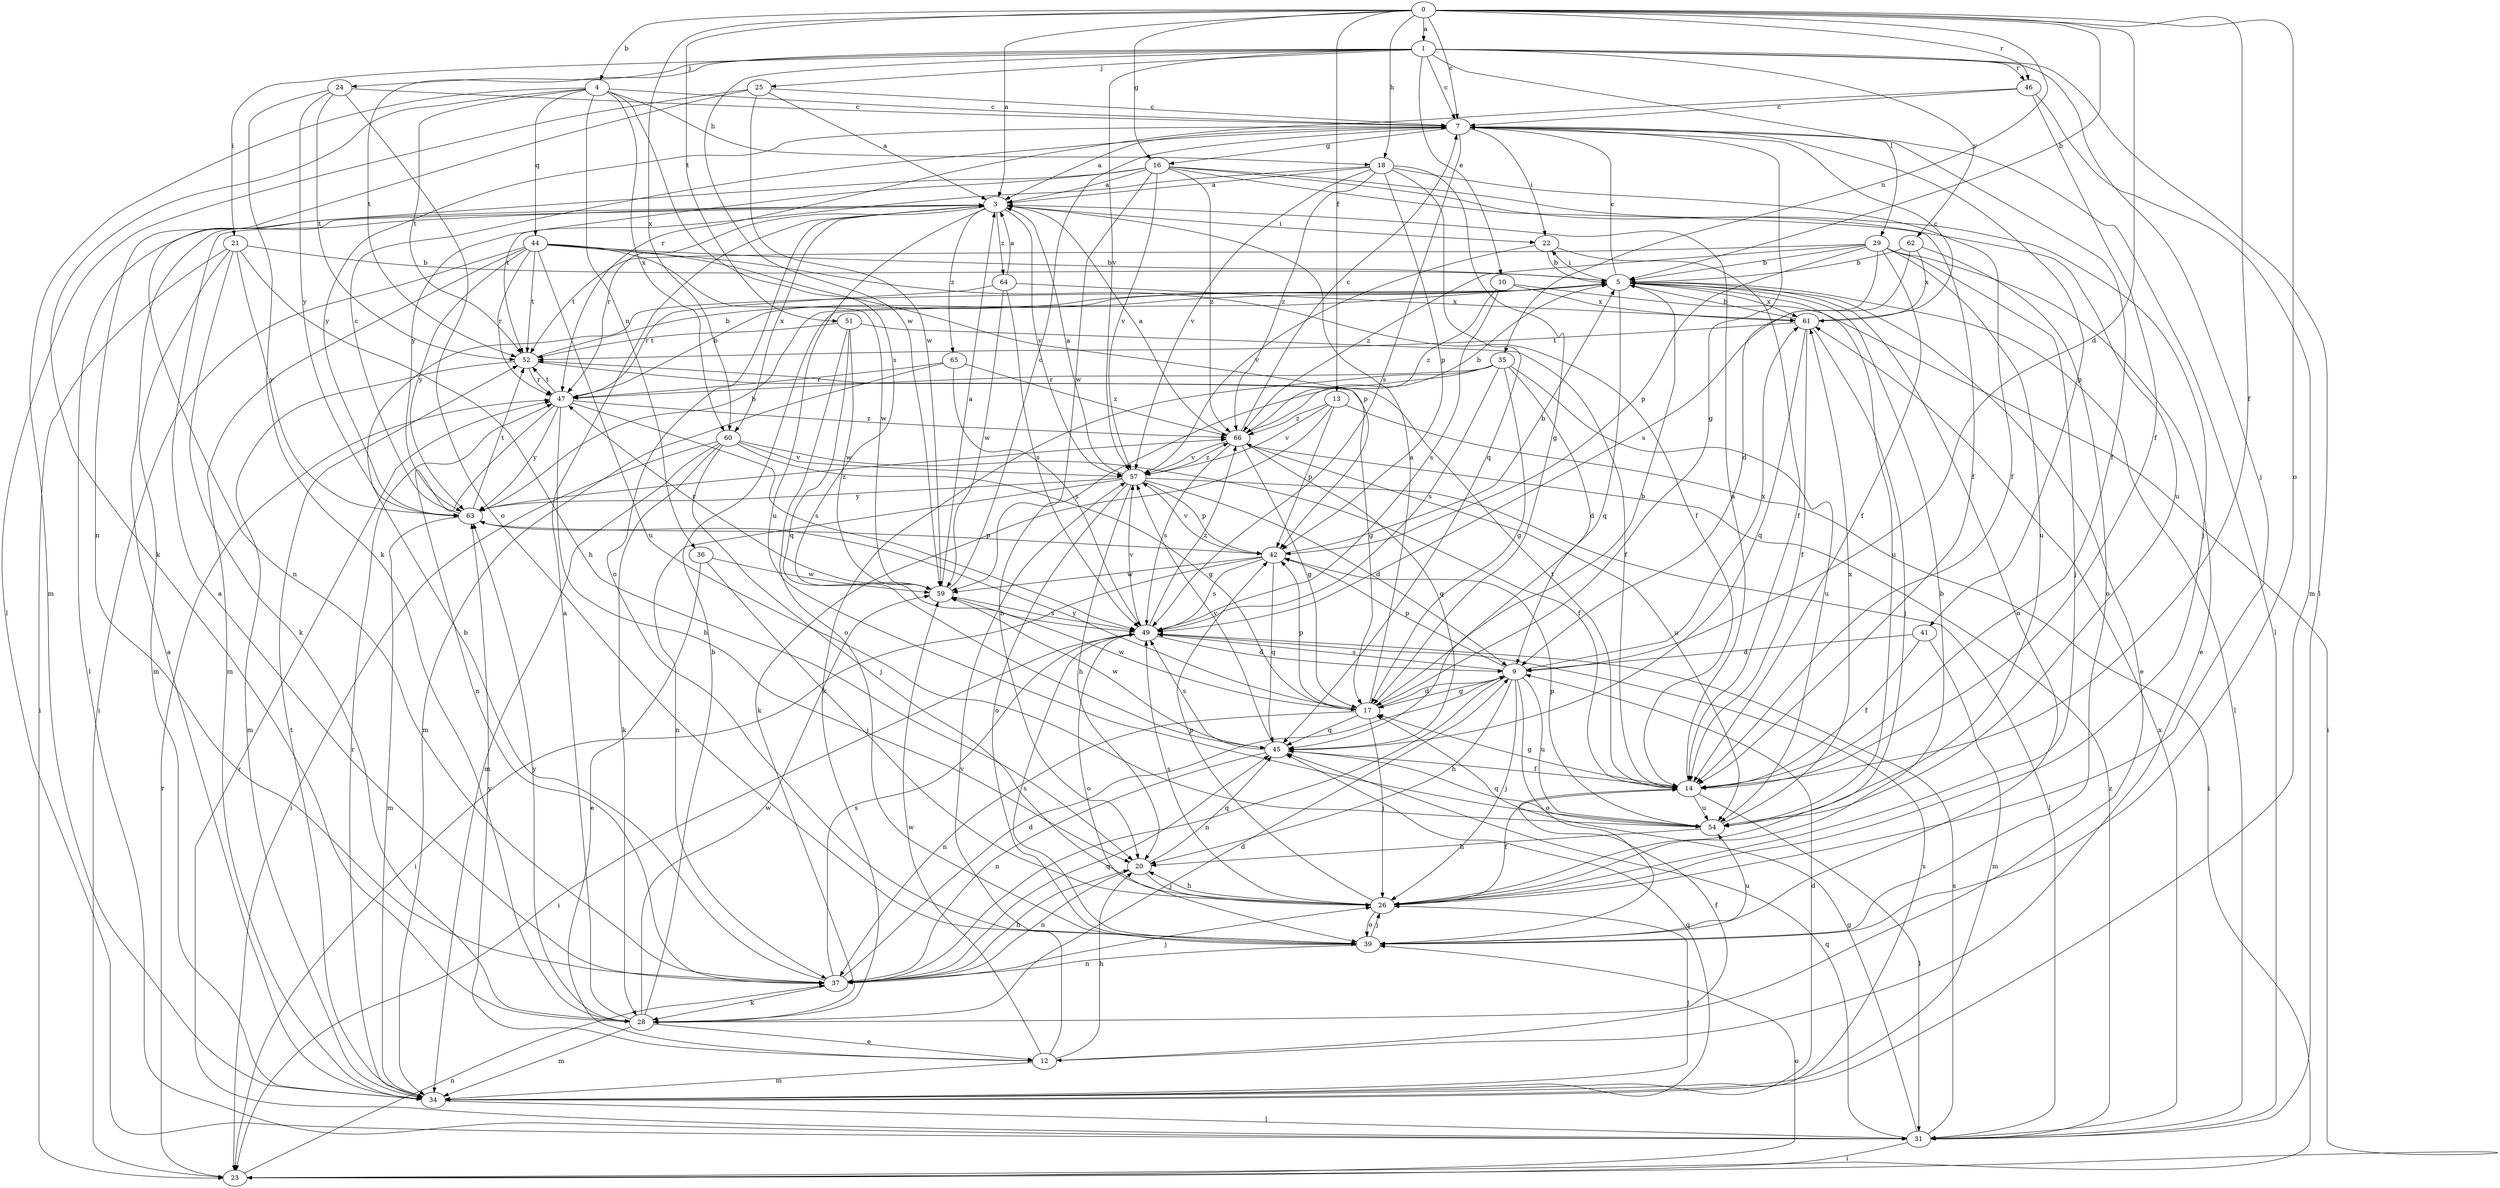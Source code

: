 strict digraph  {
0;
1;
3;
4;
5;
7;
9;
10;
12;
13;
14;
16;
17;
18;
20;
21;
22;
23;
24;
25;
26;
28;
29;
31;
34;
35;
36;
37;
39;
41;
42;
44;
45;
46;
47;
49;
51;
52;
54;
57;
59;
60;
61;
62;
63;
64;
65;
66;
0 -> 1  [label=a];
0 -> 3  [label=a];
0 -> 4  [label=b];
0 -> 5  [label=b];
0 -> 7  [label=c];
0 -> 9  [label=d];
0 -> 13  [label=f];
0 -> 14  [label=f];
0 -> 16  [label=g];
0 -> 18  [label=h];
0 -> 35  [label=n];
0 -> 39  [label=o];
0 -> 46  [label=r];
0 -> 51  [label=t];
0 -> 60  [label=x];
1 -> 7  [label=c];
1 -> 10  [label=e];
1 -> 21  [label=i];
1 -> 24  [label=j];
1 -> 25  [label=j];
1 -> 26  [label=j];
1 -> 29  [label=l];
1 -> 31  [label=l];
1 -> 46  [label=r];
1 -> 52  [label=t];
1 -> 57  [label=v];
1 -> 59  [label=w];
1 -> 62  [label=y];
3 -> 22  [label=i];
3 -> 31  [label=l];
3 -> 39  [label=o];
3 -> 47  [label=r];
3 -> 54  [label=u];
3 -> 57  [label=v];
3 -> 60  [label=x];
3 -> 64  [label=z];
3 -> 65  [label=z];
4 -> 7  [label=c];
4 -> 18  [label=h];
4 -> 28  [label=k];
4 -> 34  [label=m];
4 -> 36  [label=n];
4 -> 44  [label=q];
4 -> 49  [label=s];
4 -> 52  [label=t];
4 -> 60  [label=x];
5 -> 7  [label=c];
5 -> 12  [label=e];
5 -> 22  [label=i];
5 -> 31  [label=l];
5 -> 39  [label=o];
5 -> 45  [label=q];
5 -> 54  [label=u];
5 -> 61  [label=x];
7 -> 3  [label=a];
7 -> 14  [label=f];
7 -> 16  [label=g];
7 -> 17  [label=g];
7 -> 22  [label=i];
7 -> 31  [label=l];
7 -> 41  [label=p];
7 -> 49  [label=s];
7 -> 63  [label=y];
9 -> 17  [label=g];
9 -> 20  [label=h];
9 -> 26  [label=j];
9 -> 37  [label=n];
9 -> 39  [label=o];
9 -> 42  [label=p];
9 -> 49  [label=s];
9 -> 54  [label=u];
9 -> 61  [label=x];
10 -> 23  [label=i];
10 -> 49  [label=s];
10 -> 61  [label=x];
10 -> 66  [label=z];
12 -> 20  [label=h];
12 -> 34  [label=m];
12 -> 57  [label=v];
12 -> 59  [label=w];
12 -> 63  [label=y];
13 -> 23  [label=i];
13 -> 28  [label=k];
13 -> 42  [label=p];
13 -> 57  [label=v];
13 -> 66  [label=z];
14 -> 3  [label=a];
14 -> 17  [label=g];
14 -> 31  [label=l];
14 -> 52  [label=t];
14 -> 54  [label=u];
16 -> 3  [label=a];
16 -> 14  [label=f];
16 -> 26  [label=j];
16 -> 37  [label=n];
16 -> 54  [label=u];
16 -> 57  [label=v];
16 -> 59  [label=w];
16 -> 63  [label=y];
16 -> 66  [label=z];
17 -> 3  [label=a];
17 -> 5  [label=b];
17 -> 9  [label=d];
17 -> 26  [label=j];
17 -> 37  [label=n];
17 -> 42  [label=p];
17 -> 45  [label=q];
17 -> 59  [label=w];
17 -> 63  [label=y];
18 -> 3  [label=a];
18 -> 14  [label=f];
18 -> 17  [label=g];
18 -> 42  [label=p];
18 -> 45  [label=q];
18 -> 52  [label=t];
18 -> 57  [label=v];
18 -> 66  [label=z];
20 -> 26  [label=j];
20 -> 37  [label=n];
20 -> 45  [label=q];
21 -> 5  [label=b];
21 -> 20  [label=h];
21 -> 23  [label=i];
21 -> 28  [label=k];
21 -> 34  [label=m];
21 -> 63  [label=y];
22 -> 5  [label=b];
22 -> 14  [label=f];
22 -> 57  [label=v];
23 -> 37  [label=n];
23 -> 39  [label=o];
23 -> 47  [label=r];
24 -> 7  [label=c];
24 -> 28  [label=k];
24 -> 39  [label=o];
24 -> 52  [label=t];
24 -> 63  [label=y];
25 -> 3  [label=a];
25 -> 7  [label=c];
25 -> 31  [label=l];
25 -> 37  [label=n];
25 -> 59  [label=w];
26 -> 5  [label=b];
26 -> 14  [label=f];
26 -> 20  [label=h];
26 -> 39  [label=o];
26 -> 42  [label=p];
26 -> 49  [label=s];
28 -> 3  [label=a];
28 -> 5  [label=b];
28 -> 9  [label=d];
28 -> 12  [label=e];
28 -> 14  [label=f];
28 -> 34  [label=m];
28 -> 59  [label=w];
28 -> 63  [label=y];
29 -> 5  [label=b];
29 -> 9  [label=d];
29 -> 12  [label=e];
29 -> 14  [label=f];
29 -> 26  [label=j];
29 -> 42  [label=p];
29 -> 52  [label=t];
29 -> 54  [label=u];
29 -> 66  [label=z];
31 -> 17  [label=g];
31 -> 23  [label=i];
31 -> 45  [label=q];
31 -> 47  [label=r];
31 -> 49  [label=s];
31 -> 61  [label=x];
31 -> 66  [label=z];
34 -> 3  [label=a];
34 -> 9  [label=d];
34 -> 26  [label=j];
34 -> 31  [label=l];
34 -> 45  [label=q];
34 -> 47  [label=r];
34 -> 49  [label=s];
34 -> 52  [label=t];
35 -> 9  [label=d];
35 -> 17  [label=g];
35 -> 20  [label=h];
35 -> 28  [label=k];
35 -> 47  [label=r];
35 -> 49  [label=s];
35 -> 54  [label=u];
36 -> 12  [label=e];
36 -> 26  [label=j];
36 -> 59  [label=w];
37 -> 3  [label=a];
37 -> 5  [label=b];
37 -> 9  [label=d];
37 -> 20  [label=h];
37 -> 26  [label=j];
37 -> 28  [label=k];
37 -> 45  [label=q];
37 -> 49  [label=s];
39 -> 26  [label=j];
39 -> 37  [label=n];
39 -> 49  [label=s];
39 -> 54  [label=u];
41 -> 9  [label=d];
41 -> 14  [label=f];
41 -> 34  [label=m];
42 -> 5  [label=b];
42 -> 23  [label=i];
42 -> 45  [label=q];
42 -> 49  [label=s];
42 -> 57  [label=v];
42 -> 59  [label=w];
44 -> 5  [label=b];
44 -> 14  [label=f];
44 -> 23  [label=i];
44 -> 34  [label=m];
44 -> 42  [label=p];
44 -> 47  [label=r];
44 -> 52  [label=t];
44 -> 54  [label=u];
44 -> 59  [label=w];
44 -> 63  [label=y];
45 -> 14  [label=f];
45 -> 37  [label=n];
45 -> 49  [label=s];
45 -> 57  [label=v];
45 -> 59  [label=w];
46 -> 7  [label=c];
46 -> 14  [label=f];
46 -> 34  [label=m];
46 -> 47  [label=r];
47 -> 5  [label=b];
47 -> 20  [label=h];
47 -> 37  [label=n];
47 -> 49  [label=s];
47 -> 52  [label=t];
47 -> 63  [label=y];
47 -> 66  [label=z];
49 -> 9  [label=d];
49 -> 23  [label=i];
49 -> 39  [label=o];
49 -> 57  [label=v];
49 -> 66  [label=z];
51 -> 14  [label=f];
51 -> 39  [label=o];
51 -> 45  [label=q];
51 -> 52  [label=t];
51 -> 59  [label=w];
52 -> 5  [label=b];
52 -> 17  [label=g];
52 -> 34  [label=m];
52 -> 47  [label=r];
54 -> 20  [label=h];
54 -> 42  [label=p];
54 -> 45  [label=q];
54 -> 61  [label=x];
57 -> 3  [label=a];
57 -> 9  [label=d];
57 -> 20  [label=h];
57 -> 31  [label=l];
57 -> 37  [label=n];
57 -> 39  [label=o];
57 -> 42  [label=p];
57 -> 63  [label=y];
57 -> 66  [label=z];
59 -> 3  [label=a];
59 -> 7  [label=c];
59 -> 47  [label=r];
59 -> 49  [label=s];
60 -> 14  [label=f];
60 -> 17  [label=g];
60 -> 23  [label=i];
60 -> 26  [label=j];
60 -> 28  [label=k];
60 -> 34  [label=m];
60 -> 57  [label=v];
61 -> 5  [label=b];
61 -> 7  [label=c];
61 -> 14  [label=f];
61 -> 26  [label=j];
61 -> 45  [label=q];
61 -> 52  [label=t];
62 -> 5  [label=b];
62 -> 39  [label=o];
62 -> 49  [label=s];
62 -> 61  [label=x];
63 -> 5  [label=b];
63 -> 7  [label=c];
63 -> 34  [label=m];
63 -> 42  [label=p];
63 -> 52  [label=t];
63 -> 66  [label=z];
64 -> 3  [label=a];
64 -> 47  [label=r];
64 -> 49  [label=s];
64 -> 59  [label=w];
64 -> 61  [label=x];
65 -> 34  [label=m];
65 -> 47  [label=r];
65 -> 49  [label=s];
65 -> 66  [label=z];
66 -> 3  [label=a];
66 -> 5  [label=b];
66 -> 7  [label=c];
66 -> 17  [label=g];
66 -> 45  [label=q];
66 -> 49  [label=s];
66 -> 54  [label=u];
66 -> 57  [label=v];
}
